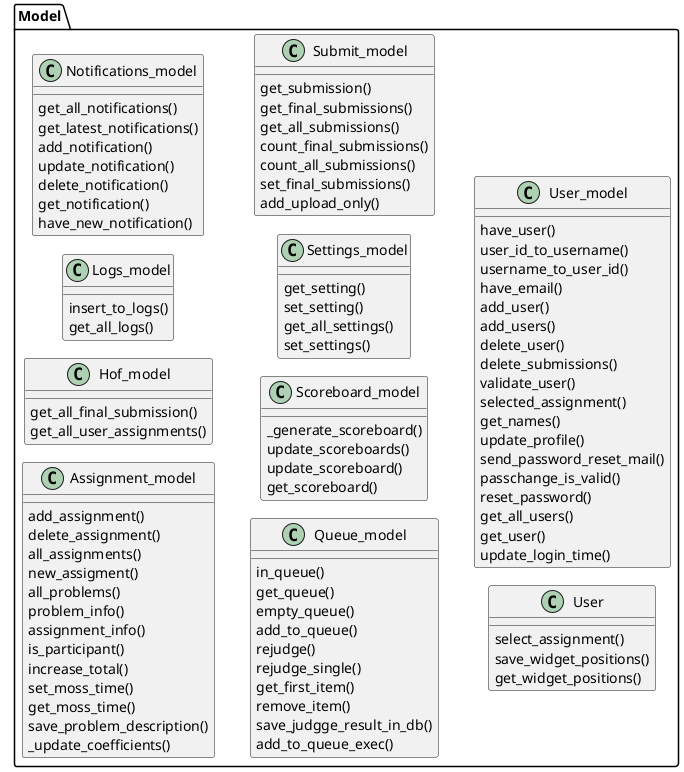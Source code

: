 @startuml model
!pragma layout smetana
left to right direction

package Model {
    class Assignment_model {
        add_assignment()
        delete_assignment()
        all_assignments()
        new_assigment()
        all_problems()
        problem_info()
        assignment_info()
        is_participant()
        increase_total()
        set_moss_time()
        get_moss_time()
        save_problem_description()
        _update_coefficients()
    }

    class Hof_model {
        get_all_final_submission()
        get_all_user_assignments()
    }

    class Logs_model {
        insert_to_logs()
        get_all_logs()
    }

    class Notifications_model {
        get_all_notifications()
        get_latest_notifications()
        add_notification()
        update_notification()
        delete_notification()
        get_notification()
        have_new_notification()
    }

    class Queue_model {
        in_queue()
        get_queue()
        empty_queue()
        add_to_queue()
        rejudge()
        rejudge_single()
        get_first_item()
        remove_item()
        save_judgge_result_in_db()
        add_to_queue_exec()
    }

    class Scoreboard_model {
        _generate_scoreboard()
        update_scoreboards()
        update_scoreboard()
        get_scoreboard()
    }

    class Settings_model {
        get_setting()
        set_setting()
        get_all_settings()
        set_settings()
    }

    class Submit_model {
        get_submission()
        get_final_submissions()
        get_all_submissions()
        count_final_submissions()
        count_all_submissions()
        set_final_submissions()
        add_upload_only()
    }

    class User {
        select_assignment()
        save_widget_positions()
        get_widget_positions()
    }

    class User_model {
        have_user()
        user_id_to_username()
        username_to_user_id()
        have_email()
        add_user()
        add_users()
        delete_user()
        delete_submissions()
        validate_user()
        selected_assignment()
        get_names()
        update_profile()
        send_password_reset_mail()
        passchange_is_valid()
        reset_password()
        get_all_users()
        get_user()
        update_login_time()
    }
}
@enduml

@startuml view
!pragma layout smetana
left to right direction

package View {
    package errors {
        object error_404
        object error_db
        object error_expection
        object error_general
        object error_php
    }

    package pages {
        package admin {
            object add_assignment
            object add_notification
            object add_user
            object add_user_result
            object delete_assignment
            object edit_problem_html
            object edit_problem_md
            object edit_problem_plain
            object install
            object logs
            object moss
            object queue
            object rejudge
            object settings
            object users
        }

        package authentication {
            object login
            object lost
            object register
            object register_success
            object reset_password
        }

        object assignments
        object dashboard
        object halloffame
        object notification
        object problems
        object profile
        object scoreboard
        object scoreboard_tabel
        object submissions
        object submit
    }

    package templates {
        object base
        object side_bar
        object simple_header
        object top_bar
    }
}
@enduml

@startuml controller
!pragma layout smetana
' left to right direction

package Controller {
    class Assignments {
        index()
        select()
        pdf()
        downloadtestdesc()
        download_submissions()
        delete()
        add()
        _add()
        edit()
        pdfCheck()
    }

    class Dashboard {
        index()
        widget_positions()
    }

    class Halloffame {
        index()
        hof_details()
    }

    class Install {
        index()
    }

    class Login {
        index()
        _registration_code()
        register()
        logout()
        lost()
        reset()
    }

    class Logs {
        index()
    }

    class Moss {
        index()
        update()
        _detect()
    }

    class Notifications {
        index()
        add()
        edit()
        delete()
        check()
    }

    class Problems {
        index()
        edit()
    }
    
    class Profile {
        index()
        _password_check()
        _password_again_check()
        _email_check()
        _role_check()
    }

    class Queue {
        index()
        pause()
        resume()
        empty_queue()
    }

    class Queueprocess {
        run()
    }

    class Rejudge {
        rejudge_single()
        index()
    }

    class Scoreboard {
        index()
    }

    class Server_time {
        index()
    }

    class Settings {
        index()
        update()
    }

    class Submissions {
        the_final()
        all()
        _download_excel()
        final_excel()
        all_excel()
        select()
        _check_type()
        view_code()
        download_file()
    }

    class Submit {
        index()
        _language_to_type()
        _language_to_ext()
        _match()
        _check_language()
        _upload()
        load()
        save()
        _submit()
        _execute()
        get_output()
    }

    class User {
        index()
        add()
        delete()
        delete_submissions()
        list_excel()
    }
    
}

@enduml